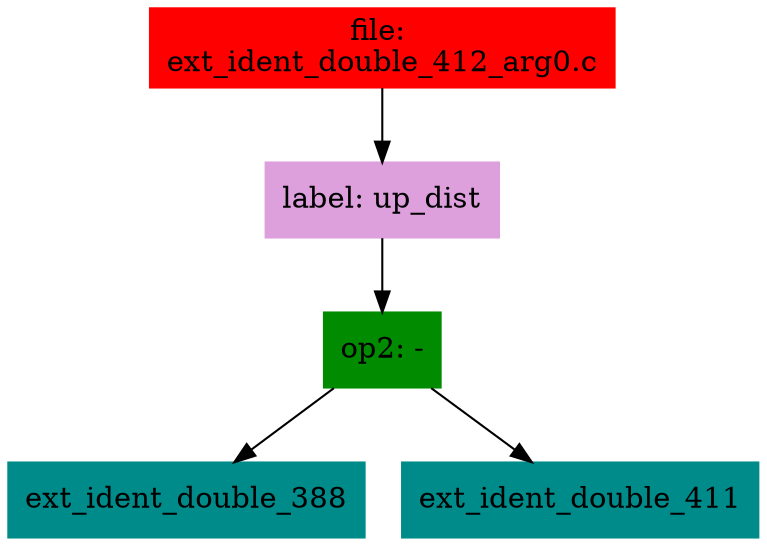 digraph G {
node [shape=box]

0 [label="file: 
ext_ident_double_412_arg0.c",color=red, style=filled]
1 [label="label: up_dist",color=plum, style=filled]
0 -> 1
2 [label="op2: -",color=green4, style=filled]
1 -> 2
3 [label="ext_ident_double_388",color=cyan4, style=filled]
2 -> 3
10470 [label="ext_ident_double_411",color=cyan4, style=filled]
2 -> 10470


}

